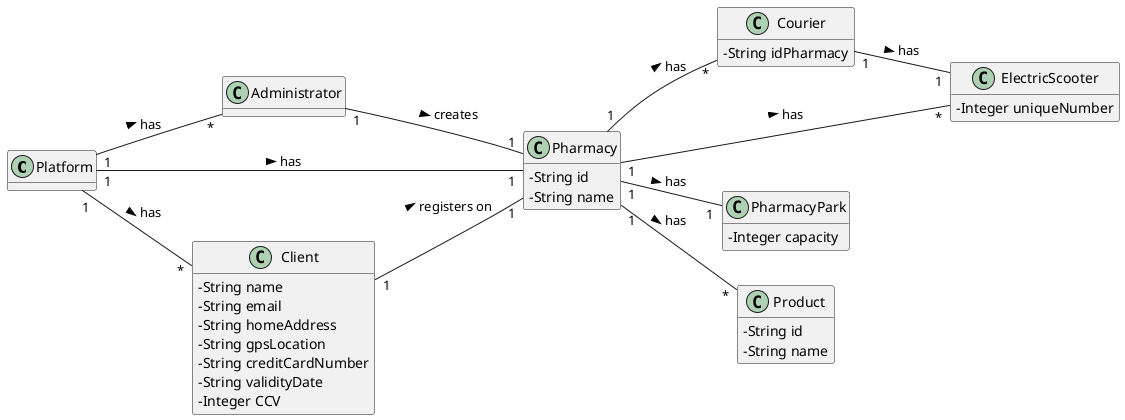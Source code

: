 @startuml
skinparam classAttributeIconSize 0
hide methods
left to right direction

class Platform {

}


class Administrator {

}

class Courier {
  -String idPharmacy
}

class ElectricScooter {
  -Integer uniqueNumber

}

class Pharmacy {
  -String id
  -String name
}

class PharmacyPark {
  -Integer capacity

}

class Client {
  -String name
  -String email
  -String homeAddress
  -String gpsLocation
  -String creditCardNumber
  -String validityDate
  -Integer CCV
}

class Product {
  -String id
  -String name
}


Platform "1" -- "*" Administrator : has >

Platform "1" -- "*" Client : has >


Platform "1" -- "1" Pharmacy : has >

Administrator "1" -- "1" Pharmacy : creates >

Client "1" -- "1" Pharmacy : registers on >

Pharmacy "1" -- "1" PharmacyPark : has >

Pharmacy "1" -- "*" Courier : has >

Pharmacy "1" -- "*" Product : has >

Courier "1" -- "1" ElectricScooter : has >

Pharmacy "1" -- "*" ElectricScooter : has >



@enduml
